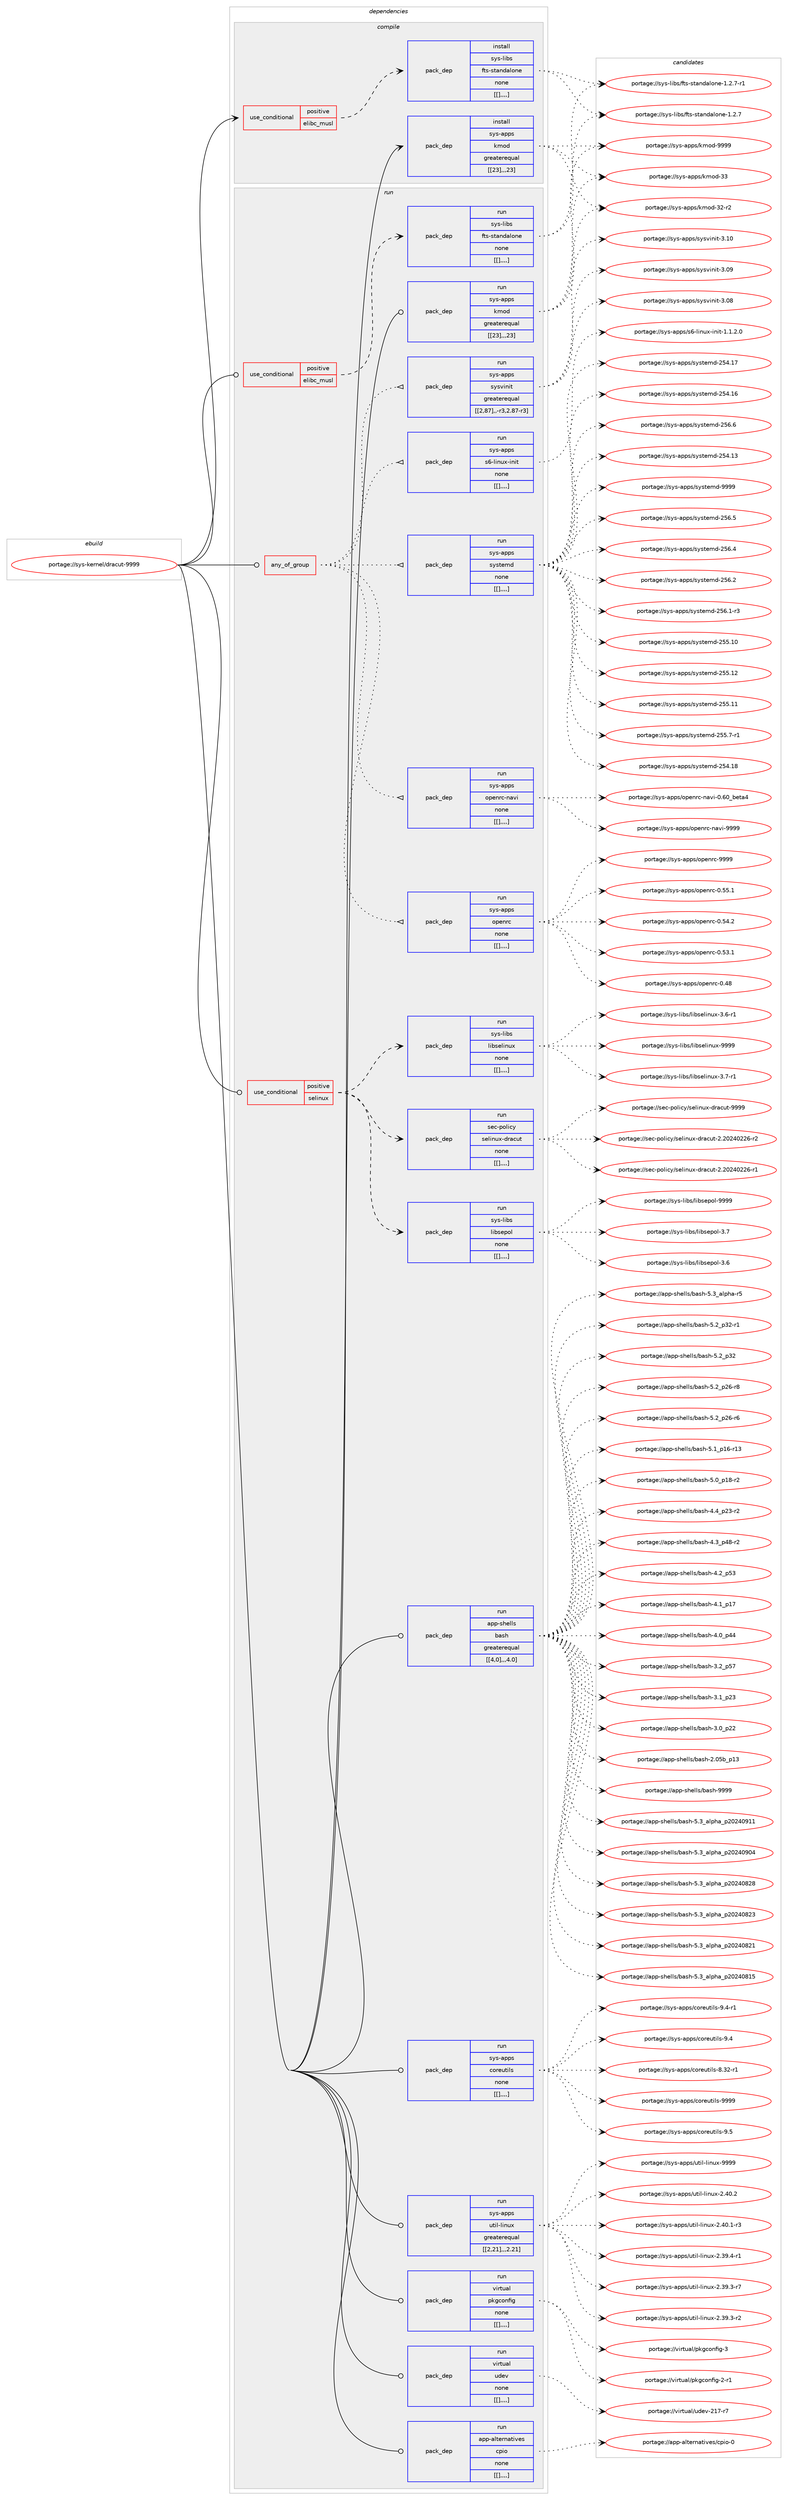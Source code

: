 digraph prolog {

# *************
# Graph options
# *************

newrank=true;
concentrate=true;
compound=true;
graph [rankdir=LR,fontname=Helvetica,fontsize=10,ranksep=1.5];#, ranksep=2.5, nodesep=0.2];
edge  [arrowhead=vee];
node  [fontname=Helvetica,fontsize=10];

# **********
# The ebuild
# **********

subgraph cluster_leftcol {
color=gray;
label=<<i>ebuild</i>>;
id [label="portage://sys-kernel/dracut-9999", color=red, width=4, href="../sys-kernel/dracut-9999.svg"];
}

# ****************
# The dependencies
# ****************

subgraph cluster_midcol {
color=gray;
label=<<i>dependencies</i>>;
subgraph cluster_compile {
fillcolor="#eeeeee";
style=filled;
label=<<i>compile</i>>;
subgraph cond9341 {
dependency24939 [label=<<TABLE BORDER="0" CELLBORDER="1" CELLSPACING="0" CELLPADDING="4"><TR><TD ROWSPAN="3" CELLPADDING="10">use_conditional</TD></TR><TR><TD>positive</TD></TR><TR><TD>elibc_musl</TD></TR></TABLE>>, shape=none, color=red];
subgraph pack15532 {
dependency24940 [label=<<TABLE BORDER="0" CELLBORDER="1" CELLSPACING="0" CELLPADDING="4" WIDTH="220"><TR><TD ROWSPAN="6" CELLPADDING="30">pack_dep</TD></TR><TR><TD WIDTH="110">install</TD></TR><TR><TD>sys-libs</TD></TR><TR><TD>fts-standalone</TD></TR><TR><TD>none</TD></TR><TR><TD>[[],,,,]</TD></TR></TABLE>>, shape=none, color=blue];
}
dependency24939:e -> dependency24940:w [weight=20,style="dashed",arrowhead="vee"];
}
id:e -> dependency24939:w [weight=20,style="solid",arrowhead="vee"];
subgraph pack15533 {
dependency24941 [label=<<TABLE BORDER="0" CELLBORDER="1" CELLSPACING="0" CELLPADDING="4" WIDTH="220"><TR><TD ROWSPAN="6" CELLPADDING="30">pack_dep</TD></TR><TR><TD WIDTH="110">install</TD></TR><TR><TD>sys-apps</TD></TR><TR><TD>kmod</TD></TR><TR><TD>greaterequal</TD></TR><TR><TD>[[23],,,23]</TD></TR></TABLE>>, shape=none, color=blue];
}
id:e -> dependency24941:w [weight=20,style="solid",arrowhead="vee"];
}
subgraph cluster_compileandrun {
fillcolor="#eeeeee";
style=filled;
label=<<i>compile and run</i>>;
}
subgraph cluster_run {
fillcolor="#eeeeee";
style=filled;
label=<<i>run</i>>;
subgraph any56 {
dependency24942 [label=<<TABLE BORDER="0" CELLBORDER="1" CELLSPACING="0" CELLPADDING="4"><TR><TD CELLPADDING="10">any_of_group</TD></TR></TABLE>>, shape=none, color=red];subgraph pack15534 {
dependency24943 [label=<<TABLE BORDER="0" CELLBORDER="1" CELLSPACING="0" CELLPADDING="4" WIDTH="220"><TR><TD ROWSPAN="6" CELLPADDING="30">pack_dep</TD></TR><TR><TD WIDTH="110">run</TD></TR><TR><TD>sys-apps</TD></TR><TR><TD>sysvinit</TD></TR><TR><TD>greaterequal</TD></TR><TR><TD>[[2,87],,-r3,2.87-r3]</TD></TR></TABLE>>, shape=none, color=blue];
}
dependency24942:e -> dependency24943:w [weight=20,style="dotted",arrowhead="oinv"];
subgraph pack15535 {
dependency24944 [label=<<TABLE BORDER="0" CELLBORDER="1" CELLSPACING="0" CELLPADDING="4" WIDTH="220"><TR><TD ROWSPAN="6" CELLPADDING="30">pack_dep</TD></TR><TR><TD WIDTH="110">run</TD></TR><TR><TD>sys-apps</TD></TR><TR><TD>openrc</TD></TR><TR><TD>none</TD></TR><TR><TD>[[],,,,]</TD></TR></TABLE>>, shape=none, color=blue];
}
dependency24942:e -> dependency24944:w [weight=20,style="dotted",arrowhead="oinv"];
subgraph pack15536 {
dependency24945 [label=<<TABLE BORDER="0" CELLBORDER="1" CELLSPACING="0" CELLPADDING="4" WIDTH="220"><TR><TD ROWSPAN="6" CELLPADDING="30">pack_dep</TD></TR><TR><TD WIDTH="110">run</TD></TR><TR><TD>sys-apps</TD></TR><TR><TD>openrc-navi</TD></TR><TR><TD>none</TD></TR><TR><TD>[[],,,,]</TD></TR></TABLE>>, shape=none, color=blue];
}
dependency24942:e -> dependency24945:w [weight=20,style="dotted",arrowhead="oinv"];
subgraph pack15537 {
dependency24946 [label=<<TABLE BORDER="0" CELLBORDER="1" CELLSPACING="0" CELLPADDING="4" WIDTH="220"><TR><TD ROWSPAN="6" CELLPADDING="30">pack_dep</TD></TR><TR><TD WIDTH="110">run</TD></TR><TR><TD>sys-apps</TD></TR><TR><TD>systemd</TD></TR><TR><TD>none</TD></TR><TR><TD>[[],,,,]</TD></TR></TABLE>>, shape=none, color=blue];
}
dependency24942:e -> dependency24946:w [weight=20,style="dotted",arrowhead="oinv"];
subgraph pack15538 {
dependency24947 [label=<<TABLE BORDER="0" CELLBORDER="1" CELLSPACING="0" CELLPADDING="4" WIDTH="220"><TR><TD ROWSPAN="6" CELLPADDING="30">pack_dep</TD></TR><TR><TD WIDTH="110">run</TD></TR><TR><TD>sys-apps</TD></TR><TR><TD>s6-linux-init</TD></TR><TR><TD>none</TD></TR><TR><TD>[[],,,,]</TD></TR></TABLE>>, shape=none, color=blue];
}
dependency24942:e -> dependency24947:w [weight=20,style="dotted",arrowhead="oinv"];
}
id:e -> dependency24942:w [weight=20,style="solid",arrowhead="odot"];
subgraph cond9342 {
dependency24948 [label=<<TABLE BORDER="0" CELLBORDER="1" CELLSPACING="0" CELLPADDING="4"><TR><TD ROWSPAN="3" CELLPADDING="10">use_conditional</TD></TR><TR><TD>positive</TD></TR><TR><TD>elibc_musl</TD></TR></TABLE>>, shape=none, color=red];
subgraph pack15539 {
dependency24949 [label=<<TABLE BORDER="0" CELLBORDER="1" CELLSPACING="0" CELLPADDING="4" WIDTH="220"><TR><TD ROWSPAN="6" CELLPADDING="30">pack_dep</TD></TR><TR><TD WIDTH="110">run</TD></TR><TR><TD>sys-libs</TD></TR><TR><TD>fts-standalone</TD></TR><TR><TD>none</TD></TR><TR><TD>[[],,,,]</TD></TR></TABLE>>, shape=none, color=blue];
}
dependency24948:e -> dependency24949:w [weight=20,style="dashed",arrowhead="vee"];
}
id:e -> dependency24948:w [weight=20,style="solid",arrowhead="odot"];
subgraph cond9343 {
dependency24950 [label=<<TABLE BORDER="0" CELLBORDER="1" CELLSPACING="0" CELLPADDING="4"><TR><TD ROWSPAN="3" CELLPADDING="10">use_conditional</TD></TR><TR><TD>positive</TD></TR><TR><TD>selinux</TD></TR></TABLE>>, shape=none, color=red];
subgraph pack15540 {
dependency24951 [label=<<TABLE BORDER="0" CELLBORDER="1" CELLSPACING="0" CELLPADDING="4" WIDTH="220"><TR><TD ROWSPAN="6" CELLPADDING="30">pack_dep</TD></TR><TR><TD WIDTH="110">run</TD></TR><TR><TD>sec-policy</TD></TR><TR><TD>selinux-dracut</TD></TR><TR><TD>none</TD></TR><TR><TD>[[],,,,]</TD></TR></TABLE>>, shape=none, color=blue];
}
dependency24950:e -> dependency24951:w [weight=20,style="dashed",arrowhead="vee"];
subgraph pack15541 {
dependency24952 [label=<<TABLE BORDER="0" CELLBORDER="1" CELLSPACING="0" CELLPADDING="4" WIDTH="220"><TR><TD ROWSPAN="6" CELLPADDING="30">pack_dep</TD></TR><TR><TD WIDTH="110">run</TD></TR><TR><TD>sys-libs</TD></TR><TR><TD>libselinux</TD></TR><TR><TD>none</TD></TR><TR><TD>[[],,,,]</TD></TR></TABLE>>, shape=none, color=blue];
}
dependency24950:e -> dependency24952:w [weight=20,style="dashed",arrowhead="vee"];
subgraph pack15542 {
dependency24953 [label=<<TABLE BORDER="0" CELLBORDER="1" CELLSPACING="0" CELLPADDING="4" WIDTH="220"><TR><TD ROWSPAN="6" CELLPADDING="30">pack_dep</TD></TR><TR><TD WIDTH="110">run</TD></TR><TR><TD>sys-libs</TD></TR><TR><TD>libsepol</TD></TR><TR><TD>none</TD></TR><TR><TD>[[],,,,]</TD></TR></TABLE>>, shape=none, color=blue];
}
dependency24950:e -> dependency24953:w [weight=20,style="dashed",arrowhead="vee"];
}
id:e -> dependency24950:w [weight=20,style="solid",arrowhead="odot"];
subgraph pack15543 {
dependency24954 [label=<<TABLE BORDER="0" CELLBORDER="1" CELLSPACING="0" CELLPADDING="4" WIDTH="220"><TR><TD ROWSPAN="6" CELLPADDING="30">pack_dep</TD></TR><TR><TD WIDTH="110">run</TD></TR><TR><TD>app-alternatives</TD></TR><TR><TD>cpio</TD></TR><TR><TD>none</TD></TR><TR><TD>[[],,,,]</TD></TR></TABLE>>, shape=none, color=blue];
}
id:e -> dependency24954:w [weight=20,style="solid",arrowhead="odot"];
subgraph pack15544 {
dependency24955 [label=<<TABLE BORDER="0" CELLBORDER="1" CELLSPACING="0" CELLPADDING="4" WIDTH="220"><TR><TD ROWSPAN="6" CELLPADDING="30">pack_dep</TD></TR><TR><TD WIDTH="110">run</TD></TR><TR><TD>app-shells</TD></TR><TR><TD>bash</TD></TR><TR><TD>greaterequal</TD></TR><TR><TD>[[4,0],,,4.0]</TD></TR></TABLE>>, shape=none, color=blue];
}
id:e -> dependency24955:w [weight=20,style="solid",arrowhead="odot"];
subgraph pack15545 {
dependency24956 [label=<<TABLE BORDER="0" CELLBORDER="1" CELLSPACING="0" CELLPADDING="4" WIDTH="220"><TR><TD ROWSPAN="6" CELLPADDING="30">pack_dep</TD></TR><TR><TD WIDTH="110">run</TD></TR><TR><TD>sys-apps</TD></TR><TR><TD>coreutils</TD></TR><TR><TD>none</TD></TR><TR><TD>[[],,,,]</TD></TR></TABLE>>, shape=none, color=blue];
}
id:e -> dependency24956:w [weight=20,style="solid",arrowhead="odot"];
subgraph pack15546 {
dependency24957 [label=<<TABLE BORDER="0" CELLBORDER="1" CELLSPACING="0" CELLPADDING="4" WIDTH="220"><TR><TD ROWSPAN="6" CELLPADDING="30">pack_dep</TD></TR><TR><TD WIDTH="110">run</TD></TR><TR><TD>sys-apps</TD></TR><TR><TD>kmod</TD></TR><TR><TD>greaterequal</TD></TR><TR><TD>[[23],,,23]</TD></TR></TABLE>>, shape=none, color=blue];
}
id:e -> dependency24957:w [weight=20,style="solid",arrowhead="odot"];
subgraph pack15547 {
dependency24958 [label=<<TABLE BORDER="0" CELLBORDER="1" CELLSPACING="0" CELLPADDING="4" WIDTH="220"><TR><TD ROWSPAN="6" CELLPADDING="30">pack_dep</TD></TR><TR><TD WIDTH="110">run</TD></TR><TR><TD>sys-apps</TD></TR><TR><TD>util-linux</TD></TR><TR><TD>greaterequal</TD></TR><TR><TD>[[2,21],,,2.21]</TD></TR></TABLE>>, shape=none, color=blue];
}
id:e -> dependency24958:w [weight=20,style="solid",arrowhead="odot"];
subgraph pack15548 {
dependency24959 [label=<<TABLE BORDER="0" CELLBORDER="1" CELLSPACING="0" CELLPADDING="4" WIDTH="220"><TR><TD ROWSPAN="6" CELLPADDING="30">pack_dep</TD></TR><TR><TD WIDTH="110">run</TD></TR><TR><TD>virtual</TD></TR><TR><TD>pkgconfig</TD></TR><TR><TD>none</TD></TR><TR><TD>[[],,,,]</TD></TR></TABLE>>, shape=none, color=blue];
}
id:e -> dependency24959:w [weight=20,style="solid",arrowhead="odot"];
subgraph pack15549 {
dependency24960 [label=<<TABLE BORDER="0" CELLBORDER="1" CELLSPACING="0" CELLPADDING="4" WIDTH="220"><TR><TD ROWSPAN="6" CELLPADDING="30">pack_dep</TD></TR><TR><TD WIDTH="110">run</TD></TR><TR><TD>virtual</TD></TR><TR><TD>udev</TD></TR><TR><TD>none</TD></TR><TR><TD>[[],,,,]</TD></TR></TABLE>>, shape=none, color=blue];
}
id:e -> dependency24960:w [weight=20,style="solid",arrowhead="odot"];
}
}

# **************
# The candidates
# **************

subgraph cluster_choices {
rank=same;
color=gray;
label=<<i>candidates</i>>;

subgraph choice15532 {
color=black;
nodesep=1;
choice1151211154510810598115471021161154511511697110100971081111101014549465046554511449 [label="portage://sys-libs/fts-standalone-1.2.7-r1", color=red, width=4,href="../sys-libs/fts-standalone-1.2.7-r1.svg"];
choice115121115451081059811547102116115451151169711010097108111110101454946504655 [label="portage://sys-libs/fts-standalone-1.2.7", color=red, width=4,href="../sys-libs/fts-standalone-1.2.7.svg"];
dependency24940:e -> choice1151211154510810598115471021161154511511697110100971081111101014549465046554511449:w [style=dotted,weight="100"];
dependency24940:e -> choice115121115451081059811547102116115451151169711010097108111110101454946504655:w [style=dotted,weight="100"];
}
subgraph choice15533 {
color=black;
nodesep=1;
choice1151211154597112112115471071091111004557575757 [label="portage://sys-apps/kmod-9999", color=red, width=4,href="../sys-apps/kmod-9999.svg"];
choice115121115459711211211547107109111100455151 [label="portage://sys-apps/kmod-33", color=red, width=4,href="../sys-apps/kmod-33.svg"];
choice1151211154597112112115471071091111004551504511450 [label="portage://sys-apps/kmod-32-r2", color=red, width=4,href="../sys-apps/kmod-32-r2.svg"];
dependency24941:e -> choice1151211154597112112115471071091111004557575757:w [style=dotted,weight="100"];
dependency24941:e -> choice115121115459711211211547107109111100455151:w [style=dotted,weight="100"];
dependency24941:e -> choice1151211154597112112115471071091111004551504511450:w [style=dotted,weight="100"];
}
subgraph choice15534 {
color=black;
nodesep=1;
choice1151211154597112112115471151211151181051101051164551464948 [label="portage://sys-apps/sysvinit-3.10", color=red, width=4,href="../sys-apps/sysvinit-3.10.svg"];
choice1151211154597112112115471151211151181051101051164551464857 [label="portage://sys-apps/sysvinit-3.09", color=red, width=4,href="../sys-apps/sysvinit-3.09.svg"];
choice1151211154597112112115471151211151181051101051164551464856 [label="portage://sys-apps/sysvinit-3.08", color=red, width=4,href="../sys-apps/sysvinit-3.08.svg"];
dependency24943:e -> choice1151211154597112112115471151211151181051101051164551464948:w [style=dotted,weight="100"];
dependency24943:e -> choice1151211154597112112115471151211151181051101051164551464857:w [style=dotted,weight="100"];
dependency24943:e -> choice1151211154597112112115471151211151181051101051164551464856:w [style=dotted,weight="100"];
}
subgraph choice15535 {
color=black;
nodesep=1;
choice115121115459711211211547111112101110114994557575757 [label="portage://sys-apps/openrc-9999", color=red, width=4,href="../sys-apps/openrc-9999.svg"];
choice1151211154597112112115471111121011101149945484653534649 [label="portage://sys-apps/openrc-0.55.1", color=red, width=4,href="../sys-apps/openrc-0.55.1.svg"];
choice1151211154597112112115471111121011101149945484653524650 [label="portage://sys-apps/openrc-0.54.2", color=red, width=4,href="../sys-apps/openrc-0.54.2.svg"];
choice1151211154597112112115471111121011101149945484653514649 [label="portage://sys-apps/openrc-0.53.1", color=red, width=4,href="../sys-apps/openrc-0.53.1.svg"];
choice115121115459711211211547111112101110114994548465256 [label="portage://sys-apps/openrc-0.48", color=red, width=4,href="../sys-apps/openrc-0.48.svg"];
dependency24944:e -> choice115121115459711211211547111112101110114994557575757:w [style=dotted,weight="100"];
dependency24944:e -> choice1151211154597112112115471111121011101149945484653534649:w [style=dotted,weight="100"];
dependency24944:e -> choice1151211154597112112115471111121011101149945484653524650:w [style=dotted,weight="100"];
dependency24944:e -> choice1151211154597112112115471111121011101149945484653514649:w [style=dotted,weight="100"];
dependency24944:e -> choice115121115459711211211547111112101110114994548465256:w [style=dotted,weight="100"];
}
subgraph choice15536 {
color=black;
nodesep=1;
choice1151211154597112112115471111121011101149945110971181054557575757 [label="portage://sys-apps/openrc-navi-9999", color=red, width=4,href="../sys-apps/openrc-navi-9999.svg"];
choice115121115459711211211547111112101110114994511097118105454846544895981011169752 [label="portage://sys-apps/openrc-navi-0.60_beta4", color=red, width=4,href="../sys-apps/openrc-navi-0.60_beta4.svg"];
dependency24945:e -> choice1151211154597112112115471111121011101149945110971181054557575757:w [style=dotted,weight="100"];
dependency24945:e -> choice115121115459711211211547111112101110114994511097118105454846544895981011169752:w [style=dotted,weight="100"];
}
subgraph choice15537 {
color=black;
nodesep=1;
choice1151211154597112112115471151211151161011091004557575757 [label="portage://sys-apps/systemd-9999", color=red, width=4,href="../sys-apps/systemd-9999.svg"];
choice115121115459711211211547115121115116101109100455053544654 [label="portage://sys-apps/systemd-256.6", color=red, width=4,href="../sys-apps/systemd-256.6.svg"];
choice115121115459711211211547115121115116101109100455053544653 [label="portage://sys-apps/systemd-256.5", color=red, width=4,href="../sys-apps/systemd-256.5.svg"];
choice115121115459711211211547115121115116101109100455053544652 [label="portage://sys-apps/systemd-256.4", color=red, width=4,href="../sys-apps/systemd-256.4.svg"];
choice115121115459711211211547115121115116101109100455053544650 [label="portage://sys-apps/systemd-256.2", color=red, width=4,href="../sys-apps/systemd-256.2.svg"];
choice1151211154597112112115471151211151161011091004550535446494511451 [label="portage://sys-apps/systemd-256.1-r3", color=red, width=4,href="../sys-apps/systemd-256.1-r3.svg"];
choice11512111545971121121154711512111511610110910045505353464950 [label="portage://sys-apps/systemd-255.12", color=red, width=4,href="../sys-apps/systemd-255.12.svg"];
choice11512111545971121121154711512111511610110910045505353464949 [label="portage://sys-apps/systemd-255.11", color=red, width=4,href="../sys-apps/systemd-255.11.svg"];
choice11512111545971121121154711512111511610110910045505353464948 [label="portage://sys-apps/systemd-255.10", color=red, width=4,href="../sys-apps/systemd-255.10.svg"];
choice1151211154597112112115471151211151161011091004550535346554511449 [label="portage://sys-apps/systemd-255.7-r1", color=red, width=4,href="../sys-apps/systemd-255.7-r1.svg"];
choice11512111545971121121154711512111511610110910045505352464956 [label="portage://sys-apps/systemd-254.18", color=red, width=4,href="../sys-apps/systemd-254.18.svg"];
choice11512111545971121121154711512111511610110910045505352464955 [label="portage://sys-apps/systemd-254.17", color=red, width=4,href="../sys-apps/systemd-254.17.svg"];
choice11512111545971121121154711512111511610110910045505352464954 [label="portage://sys-apps/systemd-254.16", color=red, width=4,href="../sys-apps/systemd-254.16.svg"];
choice11512111545971121121154711512111511610110910045505352464951 [label="portage://sys-apps/systemd-254.13", color=red, width=4,href="../sys-apps/systemd-254.13.svg"];
dependency24946:e -> choice1151211154597112112115471151211151161011091004557575757:w [style=dotted,weight="100"];
dependency24946:e -> choice115121115459711211211547115121115116101109100455053544654:w [style=dotted,weight="100"];
dependency24946:e -> choice115121115459711211211547115121115116101109100455053544653:w [style=dotted,weight="100"];
dependency24946:e -> choice115121115459711211211547115121115116101109100455053544652:w [style=dotted,weight="100"];
dependency24946:e -> choice115121115459711211211547115121115116101109100455053544650:w [style=dotted,weight="100"];
dependency24946:e -> choice1151211154597112112115471151211151161011091004550535446494511451:w [style=dotted,weight="100"];
dependency24946:e -> choice11512111545971121121154711512111511610110910045505353464950:w [style=dotted,weight="100"];
dependency24946:e -> choice11512111545971121121154711512111511610110910045505353464949:w [style=dotted,weight="100"];
dependency24946:e -> choice11512111545971121121154711512111511610110910045505353464948:w [style=dotted,weight="100"];
dependency24946:e -> choice1151211154597112112115471151211151161011091004550535346554511449:w [style=dotted,weight="100"];
dependency24946:e -> choice11512111545971121121154711512111511610110910045505352464956:w [style=dotted,weight="100"];
dependency24946:e -> choice11512111545971121121154711512111511610110910045505352464955:w [style=dotted,weight="100"];
dependency24946:e -> choice11512111545971121121154711512111511610110910045505352464954:w [style=dotted,weight="100"];
dependency24946:e -> choice11512111545971121121154711512111511610110910045505352464951:w [style=dotted,weight="100"];
}
subgraph choice15538 {
color=black;
nodesep=1;
choice1151211154597112112115471155445108105110117120451051101051164549464946504648 [label="portage://sys-apps/s6-linux-init-1.1.2.0", color=red, width=4,href="../sys-apps/s6-linux-init-1.1.2.0.svg"];
dependency24947:e -> choice1151211154597112112115471155445108105110117120451051101051164549464946504648:w [style=dotted,weight="100"];
}
subgraph choice15539 {
color=black;
nodesep=1;
choice1151211154510810598115471021161154511511697110100971081111101014549465046554511449 [label="portage://sys-libs/fts-standalone-1.2.7-r1", color=red, width=4,href="../sys-libs/fts-standalone-1.2.7-r1.svg"];
choice115121115451081059811547102116115451151169711010097108111110101454946504655 [label="portage://sys-libs/fts-standalone-1.2.7", color=red, width=4,href="../sys-libs/fts-standalone-1.2.7.svg"];
dependency24949:e -> choice1151211154510810598115471021161154511511697110100971081111101014549465046554511449:w [style=dotted,weight="100"];
dependency24949:e -> choice115121115451081059811547102116115451151169711010097108111110101454946504655:w [style=dotted,weight="100"];
}
subgraph choice15540 {
color=black;
nodesep=1;
choice115101994511211110810599121471151011081051101171204510011497991171164557575757 [label="portage://sec-policy/selinux-dracut-9999", color=red, width=4,href="../sec-policy/selinux-dracut-9999.svg"];
choice1151019945112111108105991214711510110810511011712045100114979911711645504650485052485050544511450 [label="portage://sec-policy/selinux-dracut-2.20240226-r2", color=red, width=4,href="../sec-policy/selinux-dracut-2.20240226-r2.svg"];
choice1151019945112111108105991214711510110810511011712045100114979911711645504650485052485050544511449 [label="portage://sec-policy/selinux-dracut-2.20240226-r1", color=red, width=4,href="../sec-policy/selinux-dracut-2.20240226-r1.svg"];
dependency24951:e -> choice115101994511211110810599121471151011081051101171204510011497991171164557575757:w [style=dotted,weight="100"];
dependency24951:e -> choice1151019945112111108105991214711510110810511011712045100114979911711645504650485052485050544511450:w [style=dotted,weight="100"];
dependency24951:e -> choice1151019945112111108105991214711510110810511011712045100114979911711645504650485052485050544511449:w [style=dotted,weight="100"];
}
subgraph choice15541 {
color=black;
nodesep=1;
choice115121115451081059811547108105981151011081051101171204557575757 [label="portage://sys-libs/libselinux-9999", color=red, width=4,href="../sys-libs/libselinux-9999.svg"];
choice11512111545108105981154710810598115101108105110117120455146554511449 [label="portage://sys-libs/libselinux-3.7-r1", color=red, width=4,href="../sys-libs/libselinux-3.7-r1.svg"];
choice11512111545108105981154710810598115101108105110117120455146544511449 [label="portage://sys-libs/libselinux-3.6-r1", color=red, width=4,href="../sys-libs/libselinux-3.6-r1.svg"];
dependency24952:e -> choice115121115451081059811547108105981151011081051101171204557575757:w [style=dotted,weight="100"];
dependency24952:e -> choice11512111545108105981154710810598115101108105110117120455146554511449:w [style=dotted,weight="100"];
dependency24952:e -> choice11512111545108105981154710810598115101108105110117120455146544511449:w [style=dotted,weight="100"];
}
subgraph choice15542 {
color=black;
nodesep=1;
choice115121115451081059811547108105981151011121111084557575757 [label="portage://sys-libs/libsepol-9999", color=red, width=4,href="../sys-libs/libsepol-9999.svg"];
choice1151211154510810598115471081059811510111211110845514655 [label="portage://sys-libs/libsepol-3.7", color=red, width=4,href="../sys-libs/libsepol-3.7.svg"];
choice1151211154510810598115471081059811510111211110845514654 [label="portage://sys-libs/libsepol-3.6", color=red, width=4,href="../sys-libs/libsepol-3.6.svg"];
dependency24953:e -> choice115121115451081059811547108105981151011121111084557575757:w [style=dotted,weight="100"];
dependency24953:e -> choice1151211154510810598115471081059811510111211110845514655:w [style=dotted,weight="100"];
dependency24953:e -> choice1151211154510810598115471081059811510111211110845514654:w [style=dotted,weight="100"];
}
subgraph choice15543 {
color=black;
nodesep=1;
choice9711211245971081161011141109711610511810111547991121051114548 [label="portage://app-alternatives/cpio-0", color=red, width=4,href="../app-alternatives/cpio-0.svg"];
dependency24954:e -> choice9711211245971081161011141109711610511810111547991121051114548:w [style=dotted,weight="100"];
}
subgraph choice15544 {
color=black;
nodesep=1;
choice97112112451151041011081081154798971151044557575757 [label="portage://app-shells/bash-9999", color=red, width=4,href="../app-shells/bash-9999.svg"];
choice971121124511510410110810811547989711510445534651959710811210497951125048505248574949 [label="portage://app-shells/bash-5.3_alpha_p20240911", color=red, width=4,href="../app-shells/bash-5.3_alpha_p20240911.svg"];
choice971121124511510410110810811547989711510445534651959710811210497951125048505248574852 [label="portage://app-shells/bash-5.3_alpha_p20240904", color=red, width=4,href="../app-shells/bash-5.3_alpha_p20240904.svg"];
choice971121124511510410110810811547989711510445534651959710811210497951125048505248565056 [label="portage://app-shells/bash-5.3_alpha_p20240828", color=red, width=4,href="../app-shells/bash-5.3_alpha_p20240828.svg"];
choice971121124511510410110810811547989711510445534651959710811210497951125048505248565051 [label="portage://app-shells/bash-5.3_alpha_p20240823", color=red, width=4,href="../app-shells/bash-5.3_alpha_p20240823.svg"];
choice971121124511510410110810811547989711510445534651959710811210497951125048505248565049 [label="portage://app-shells/bash-5.3_alpha_p20240821", color=red, width=4,href="../app-shells/bash-5.3_alpha_p20240821.svg"];
choice971121124511510410110810811547989711510445534651959710811210497951125048505248564953 [label="portage://app-shells/bash-5.3_alpha_p20240815", color=red, width=4,href="../app-shells/bash-5.3_alpha_p20240815.svg"];
choice9711211245115104101108108115479897115104455346519597108112104974511453 [label="portage://app-shells/bash-5.3_alpha-r5", color=red, width=4,href="../app-shells/bash-5.3_alpha-r5.svg"];
choice9711211245115104101108108115479897115104455346509511251504511449 [label="portage://app-shells/bash-5.2_p32-r1", color=red, width=4,href="../app-shells/bash-5.2_p32-r1.svg"];
choice971121124511510410110810811547989711510445534650951125150 [label="portage://app-shells/bash-5.2_p32", color=red, width=4,href="../app-shells/bash-5.2_p32.svg"];
choice9711211245115104101108108115479897115104455346509511250544511456 [label="portage://app-shells/bash-5.2_p26-r8", color=red, width=4,href="../app-shells/bash-5.2_p26-r8.svg"];
choice9711211245115104101108108115479897115104455346509511250544511454 [label="portage://app-shells/bash-5.2_p26-r6", color=red, width=4,href="../app-shells/bash-5.2_p26-r6.svg"];
choice971121124511510410110810811547989711510445534649951124954451144951 [label="portage://app-shells/bash-5.1_p16-r13", color=red, width=4,href="../app-shells/bash-5.1_p16-r13.svg"];
choice9711211245115104101108108115479897115104455346489511249564511450 [label="portage://app-shells/bash-5.0_p18-r2", color=red, width=4,href="../app-shells/bash-5.0_p18-r2.svg"];
choice9711211245115104101108108115479897115104455246529511250514511450 [label="portage://app-shells/bash-4.4_p23-r2", color=red, width=4,href="../app-shells/bash-4.4_p23-r2.svg"];
choice9711211245115104101108108115479897115104455246519511252564511450 [label="portage://app-shells/bash-4.3_p48-r2", color=red, width=4,href="../app-shells/bash-4.3_p48-r2.svg"];
choice971121124511510410110810811547989711510445524650951125351 [label="portage://app-shells/bash-4.2_p53", color=red, width=4,href="../app-shells/bash-4.2_p53.svg"];
choice971121124511510410110810811547989711510445524649951124955 [label="portage://app-shells/bash-4.1_p17", color=red, width=4,href="../app-shells/bash-4.1_p17.svg"];
choice971121124511510410110810811547989711510445524648951125252 [label="portage://app-shells/bash-4.0_p44", color=red, width=4,href="../app-shells/bash-4.0_p44.svg"];
choice971121124511510410110810811547989711510445514650951125355 [label="portage://app-shells/bash-3.2_p57", color=red, width=4,href="../app-shells/bash-3.2_p57.svg"];
choice971121124511510410110810811547989711510445514649951125051 [label="portage://app-shells/bash-3.1_p23", color=red, width=4,href="../app-shells/bash-3.1_p23.svg"];
choice971121124511510410110810811547989711510445514648951125050 [label="portage://app-shells/bash-3.0_p22", color=red, width=4,href="../app-shells/bash-3.0_p22.svg"];
choice9711211245115104101108108115479897115104455046485398951124951 [label="portage://app-shells/bash-2.05b_p13", color=red, width=4,href="../app-shells/bash-2.05b_p13.svg"];
dependency24955:e -> choice97112112451151041011081081154798971151044557575757:w [style=dotted,weight="100"];
dependency24955:e -> choice971121124511510410110810811547989711510445534651959710811210497951125048505248574949:w [style=dotted,weight="100"];
dependency24955:e -> choice971121124511510410110810811547989711510445534651959710811210497951125048505248574852:w [style=dotted,weight="100"];
dependency24955:e -> choice971121124511510410110810811547989711510445534651959710811210497951125048505248565056:w [style=dotted,weight="100"];
dependency24955:e -> choice971121124511510410110810811547989711510445534651959710811210497951125048505248565051:w [style=dotted,weight="100"];
dependency24955:e -> choice971121124511510410110810811547989711510445534651959710811210497951125048505248565049:w [style=dotted,weight="100"];
dependency24955:e -> choice971121124511510410110810811547989711510445534651959710811210497951125048505248564953:w [style=dotted,weight="100"];
dependency24955:e -> choice9711211245115104101108108115479897115104455346519597108112104974511453:w [style=dotted,weight="100"];
dependency24955:e -> choice9711211245115104101108108115479897115104455346509511251504511449:w [style=dotted,weight="100"];
dependency24955:e -> choice971121124511510410110810811547989711510445534650951125150:w [style=dotted,weight="100"];
dependency24955:e -> choice9711211245115104101108108115479897115104455346509511250544511456:w [style=dotted,weight="100"];
dependency24955:e -> choice9711211245115104101108108115479897115104455346509511250544511454:w [style=dotted,weight="100"];
dependency24955:e -> choice971121124511510410110810811547989711510445534649951124954451144951:w [style=dotted,weight="100"];
dependency24955:e -> choice9711211245115104101108108115479897115104455346489511249564511450:w [style=dotted,weight="100"];
dependency24955:e -> choice9711211245115104101108108115479897115104455246529511250514511450:w [style=dotted,weight="100"];
dependency24955:e -> choice9711211245115104101108108115479897115104455246519511252564511450:w [style=dotted,weight="100"];
dependency24955:e -> choice971121124511510410110810811547989711510445524650951125351:w [style=dotted,weight="100"];
dependency24955:e -> choice971121124511510410110810811547989711510445524649951124955:w [style=dotted,weight="100"];
dependency24955:e -> choice971121124511510410110810811547989711510445524648951125252:w [style=dotted,weight="100"];
dependency24955:e -> choice971121124511510410110810811547989711510445514650951125355:w [style=dotted,weight="100"];
dependency24955:e -> choice971121124511510410110810811547989711510445514649951125051:w [style=dotted,weight="100"];
dependency24955:e -> choice971121124511510410110810811547989711510445514648951125050:w [style=dotted,weight="100"];
dependency24955:e -> choice9711211245115104101108108115479897115104455046485398951124951:w [style=dotted,weight="100"];
}
subgraph choice15545 {
color=black;
nodesep=1;
choice115121115459711211211547991111141011171161051081154557575757 [label="portage://sys-apps/coreutils-9999", color=red, width=4,href="../sys-apps/coreutils-9999.svg"];
choice1151211154597112112115479911111410111711610510811545574653 [label="portage://sys-apps/coreutils-9.5", color=red, width=4,href="../sys-apps/coreutils-9.5.svg"];
choice11512111545971121121154799111114101117116105108115455746524511449 [label="portage://sys-apps/coreutils-9.4-r1", color=red, width=4,href="../sys-apps/coreutils-9.4-r1.svg"];
choice1151211154597112112115479911111410111711610510811545574652 [label="portage://sys-apps/coreutils-9.4", color=red, width=4,href="../sys-apps/coreutils-9.4.svg"];
choice1151211154597112112115479911111410111711610510811545564651504511449 [label="portage://sys-apps/coreutils-8.32-r1", color=red, width=4,href="../sys-apps/coreutils-8.32-r1.svg"];
dependency24956:e -> choice115121115459711211211547991111141011171161051081154557575757:w [style=dotted,weight="100"];
dependency24956:e -> choice1151211154597112112115479911111410111711610510811545574653:w [style=dotted,weight="100"];
dependency24956:e -> choice11512111545971121121154799111114101117116105108115455746524511449:w [style=dotted,weight="100"];
dependency24956:e -> choice1151211154597112112115479911111410111711610510811545574652:w [style=dotted,weight="100"];
dependency24956:e -> choice1151211154597112112115479911111410111711610510811545564651504511449:w [style=dotted,weight="100"];
}
subgraph choice15546 {
color=black;
nodesep=1;
choice1151211154597112112115471071091111004557575757 [label="portage://sys-apps/kmod-9999", color=red, width=4,href="../sys-apps/kmod-9999.svg"];
choice115121115459711211211547107109111100455151 [label="portage://sys-apps/kmod-33", color=red, width=4,href="../sys-apps/kmod-33.svg"];
choice1151211154597112112115471071091111004551504511450 [label="portage://sys-apps/kmod-32-r2", color=red, width=4,href="../sys-apps/kmod-32-r2.svg"];
dependency24957:e -> choice1151211154597112112115471071091111004557575757:w [style=dotted,weight="100"];
dependency24957:e -> choice115121115459711211211547107109111100455151:w [style=dotted,weight="100"];
dependency24957:e -> choice1151211154597112112115471071091111004551504511450:w [style=dotted,weight="100"];
}
subgraph choice15547 {
color=black;
nodesep=1;
choice115121115459711211211547117116105108451081051101171204557575757 [label="portage://sys-apps/util-linux-9999", color=red, width=4,href="../sys-apps/util-linux-9999.svg"];
choice1151211154597112112115471171161051084510810511011712045504652484650 [label="portage://sys-apps/util-linux-2.40.2", color=red, width=4,href="../sys-apps/util-linux-2.40.2.svg"];
choice11512111545971121121154711711610510845108105110117120455046524846494511451 [label="portage://sys-apps/util-linux-2.40.1-r3", color=red, width=4,href="../sys-apps/util-linux-2.40.1-r3.svg"];
choice11512111545971121121154711711610510845108105110117120455046515746524511449 [label="portage://sys-apps/util-linux-2.39.4-r1", color=red, width=4,href="../sys-apps/util-linux-2.39.4-r1.svg"];
choice11512111545971121121154711711610510845108105110117120455046515746514511455 [label="portage://sys-apps/util-linux-2.39.3-r7", color=red, width=4,href="../sys-apps/util-linux-2.39.3-r7.svg"];
choice11512111545971121121154711711610510845108105110117120455046515746514511450 [label="portage://sys-apps/util-linux-2.39.3-r2", color=red, width=4,href="../sys-apps/util-linux-2.39.3-r2.svg"];
dependency24958:e -> choice115121115459711211211547117116105108451081051101171204557575757:w [style=dotted,weight="100"];
dependency24958:e -> choice1151211154597112112115471171161051084510810511011712045504652484650:w [style=dotted,weight="100"];
dependency24958:e -> choice11512111545971121121154711711610510845108105110117120455046524846494511451:w [style=dotted,weight="100"];
dependency24958:e -> choice11512111545971121121154711711610510845108105110117120455046515746524511449:w [style=dotted,weight="100"];
dependency24958:e -> choice11512111545971121121154711711610510845108105110117120455046515746514511455:w [style=dotted,weight="100"];
dependency24958:e -> choice11512111545971121121154711711610510845108105110117120455046515746514511450:w [style=dotted,weight="100"];
}
subgraph choice15548 {
color=black;
nodesep=1;
choice1181051141161179710847112107103991111101021051034551 [label="portage://virtual/pkgconfig-3", color=red, width=4,href="../virtual/pkgconfig-3.svg"];
choice11810511411611797108471121071039911111010210510345504511449 [label="portage://virtual/pkgconfig-2-r1", color=red, width=4,href="../virtual/pkgconfig-2-r1.svg"];
dependency24959:e -> choice1181051141161179710847112107103991111101021051034551:w [style=dotted,weight="100"];
dependency24959:e -> choice11810511411611797108471121071039911111010210510345504511449:w [style=dotted,weight="100"];
}
subgraph choice15549 {
color=black;
nodesep=1;
choice1181051141161179710847117100101118455049554511455 [label="portage://virtual/udev-217-r7", color=red, width=4,href="../virtual/udev-217-r7.svg"];
dependency24960:e -> choice1181051141161179710847117100101118455049554511455:w [style=dotted,weight="100"];
}
}

}
